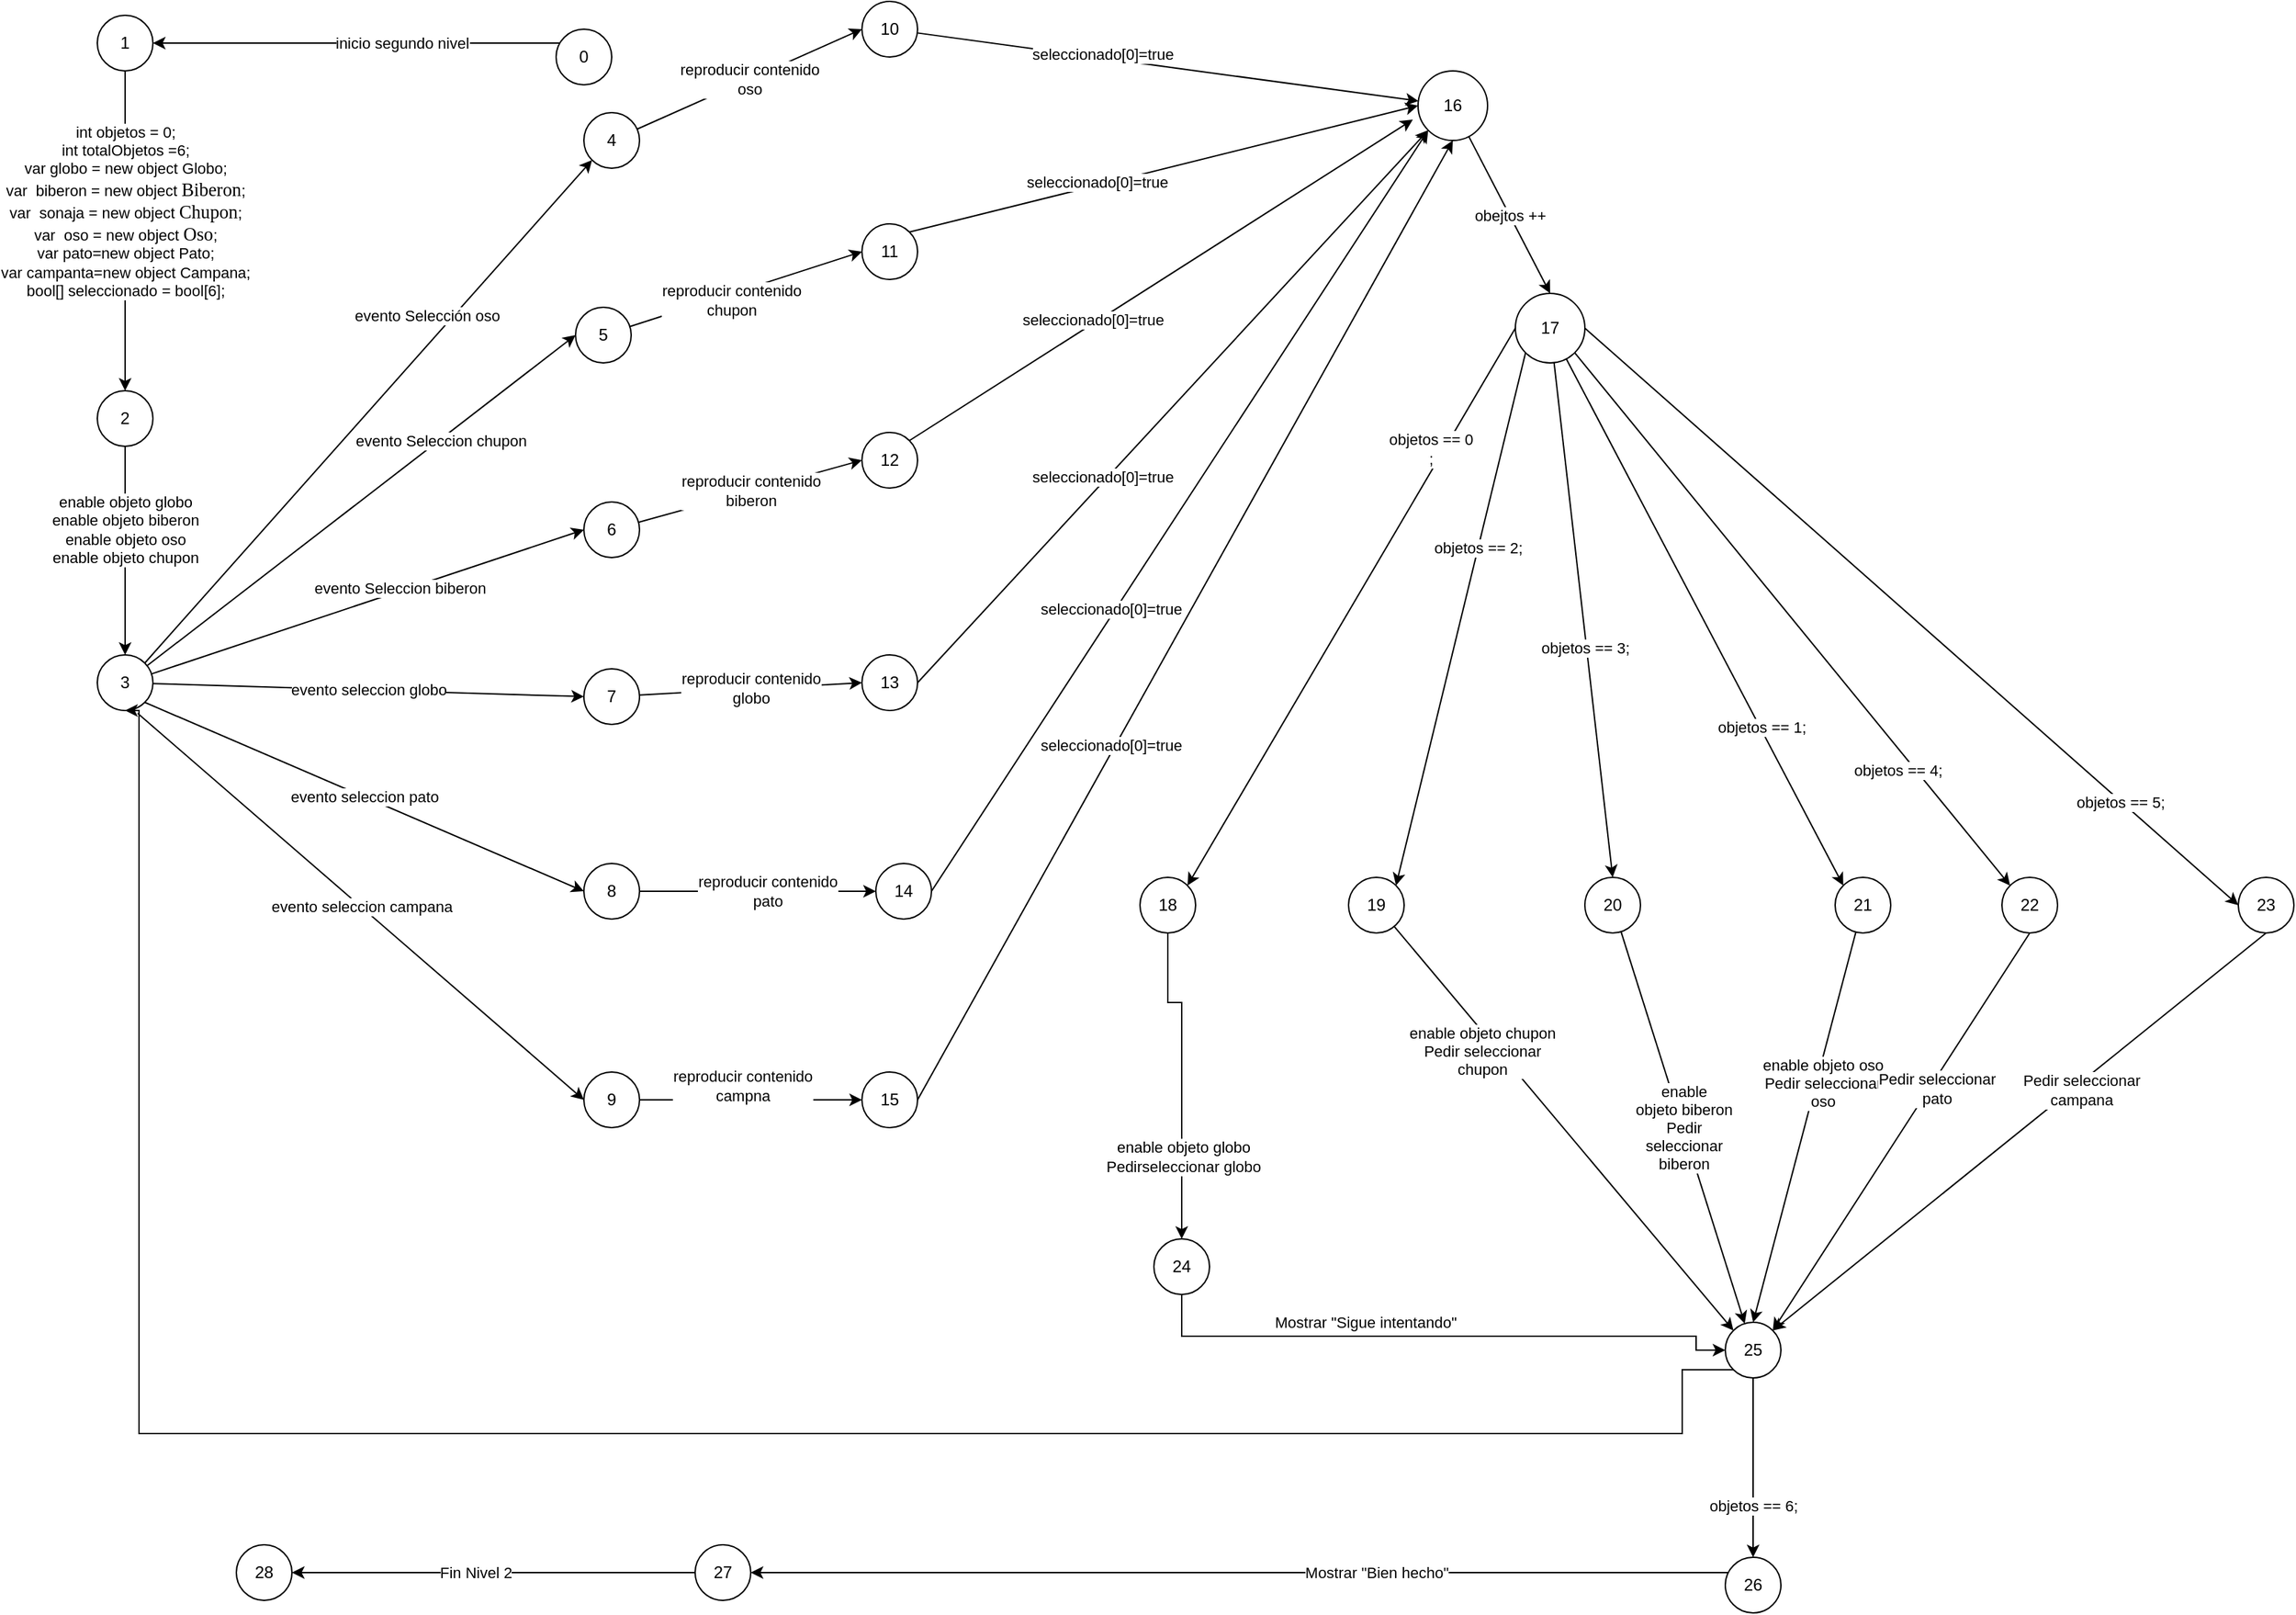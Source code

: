 <mxfile>
    <diagram id="CVBSpWrxWKY8yJDYZlBV" name="Page-1">
        <mxGraphModel dx="3221" dy="1032" grid="1" gridSize="10" guides="1" tooltips="1" connect="1" arrows="1" fold="1" page="1" pageScale="1" pageWidth="827" pageHeight="1169" math="0" shadow="0">
            <root>
                <mxCell id="0"/>
                <mxCell id="1" parent="0"/>
                <mxCell id="2" value="int objetos = 0;&lt;br&gt;int totalObjetos =6;&lt;br&gt;var globo = new object Globo;&lt;br&gt;var&amp;nbsp; biberon = new object&amp;nbsp;&lt;span id=&quot;docs-internal-guid-bed3e04a-7fff-10f9-2f48-ff0e256e0e4b&quot;&gt;&lt;span style=&quot;font-size: 10pt ; font-family: &amp;#34;times&amp;#34; , serif ; background-color: transparent ; vertical-align: baseline&quot;&gt;Biberon&lt;/span&gt;&lt;/span&gt;;&lt;br&gt;var&amp;nbsp; sonaja = new object &lt;font face=&quot;times, serif&quot;&gt;&lt;span style=&quot;font-size: 13.333px&quot;&gt;Chupon&lt;/span&gt;&lt;/font&gt;;&lt;br&gt;var&amp;nbsp; oso = new object&amp;nbsp;&lt;span id=&quot;docs-internal-guid-bed3e04a-7fff-10f9-2f48-ff0e256e0e4b&quot;&gt;&lt;span style=&quot;font-size: 10pt ; font-family: &amp;#34;times&amp;#34; , serif ; background-color: transparent ; vertical-align: baseline&quot;&gt;Oso&lt;/span&gt;&lt;/span&gt;;&lt;br&gt;var pato=new object Pato;&lt;br&gt;var campanta=new object Campana;&lt;br&gt;bool[] seleccionado = bool[6];" style="edgeStyle=orthogonalEdgeStyle;rounded=0;orthogonalLoop=1;jettySize=auto;html=1;entryX=0.5;entryY=0;entryDx=0;entryDy=0;exitX=0.5;exitY=1;exitDx=0;exitDy=0;" parent="1" source="3" target="5" edge="1">
                    <mxGeometry x="-0.129" relative="1" as="geometry">
                        <Array as="points">
                            <mxPoint x="70" y="120"/>
                            <mxPoint x="70" y="120"/>
                        </Array>
                        <mxPoint y="1" as="offset"/>
                    </mxGeometry>
                </mxCell>
                <mxCell id="3" value="1" style="ellipse;whiteSpace=wrap;html=1;aspect=fixed;" parent="1" vertex="1">
                    <mxGeometry x="50" y="20" width="40" height="40" as="geometry"/>
                </mxCell>
                <mxCell id="4" value="enable objeto globo&lt;br&gt;enable objeto biberon&lt;br&gt;enable objeto oso&lt;br&gt;enable objeto chupon" style="edgeStyle=orthogonalEdgeStyle;rounded=0;orthogonalLoop=1;jettySize=auto;html=1;" parent="1" source="5" target="10" edge="1">
                    <mxGeometry x="-0.2" relative="1" as="geometry">
                        <mxPoint as="offset"/>
                    </mxGeometry>
                </mxCell>
                <mxCell id="5" value="2" style="ellipse;whiteSpace=wrap;html=1;aspect=fixed;" parent="1" vertex="1">
                    <mxGeometry x="50" y="290" width="40" height="40" as="geometry"/>
                </mxCell>
                <mxCell id="6" value="evento Selección oso" style="rounded=0;orthogonalLoop=1;jettySize=auto;html=1;entryX=0;entryY=1;entryDx=0;entryDy=0;exitX=1;exitY=0;exitDx=0;exitDy=0;" parent="1" edge="1" target="12" source="10">
                    <mxGeometry x="0.329" y="14" relative="1" as="geometry">
                        <mxPoint x="137.432" y="390.195" as="sourcePoint"/>
                        <mxPoint x="280" y="310" as="targetPoint"/>
                        <mxPoint as="offset"/>
                    </mxGeometry>
                </mxCell>
                <mxCell id="7" value="evento Seleccion chupon" style="rounded=0;orthogonalLoop=1;jettySize=auto;html=1;entryX=0;entryY=0.5;entryDx=0;entryDy=0;" parent="1" source="10" target="40" edge="1">
                    <mxGeometry x="0.369" y="-1" relative="1" as="geometry">
                        <mxPoint as="offset"/>
                    </mxGeometry>
                </mxCell>
                <mxCell id="8" value="evento Seleccion biberon&amp;nbsp;" style="rounded=0;orthogonalLoop=1;jettySize=auto;html=1;entryX=0;entryY=0.5;entryDx=0;entryDy=0;" parent="1" source="10" target="14" edge="1">
                    <mxGeometry x="0.161" y="1" relative="1" as="geometry">
                        <mxPoint as="offset"/>
                    </mxGeometry>
                </mxCell>
                <mxCell id="9" value="evento seleccion globo" style="rounded=0;orthogonalLoop=1;jettySize=auto;html=1;entryX=0;entryY=0.5;entryDx=0;entryDy=0;" parent="1" source="10" target="17" edge="1">
                    <mxGeometry relative="1" as="geometry"/>
                </mxCell>
                <mxCell id="10" value="3" style="ellipse;whiteSpace=wrap;html=1;aspect=fixed;" parent="1" vertex="1">
                    <mxGeometry x="50" y="480" width="40" height="40" as="geometry"/>
                </mxCell>
                <mxCell id="11" value="reproducir contenido&lt;br&gt;oso" style="edgeStyle=none;rounded=0;orthogonalLoop=1;jettySize=auto;html=1;entryX=0;entryY=0.5;entryDx=0;entryDy=0;" parent="1" source="12" target="37" edge="1">
                    <mxGeometry relative="1" as="geometry"/>
                </mxCell>
                <mxCell id="12" value="4" style="ellipse;whiteSpace=wrap;html=1;aspect=fixed;" parent="1" vertex="1">
                    <mxGeometry x="400" y="90" width="40" height="40" as="geometry"/>
                </mxCell>
                <mxCell id="13" value="reproducir contenido&lt;br&gt;biberon" style="edgeStyle=none;rounded=0;orthogonalLoop=1;jettySize=auto;html=1;entryX=0;entryY=0.5;entryDx=0;entryDy=0;" parent="1" source="14" target="23" edge="1">
                    <mxGeometry relative="1" as="geometry"/>
                </mxCell>
                <mxCell id="14" value="6" style="ellipse;whiteSpace=wrap;html=1;aspect=fixed;" parent="1" vertex="1">
                    <mxGeometry x="400" y="370" width="40" height="40" as="geometry"/>
                </mxCell>
                <mxCell id="15" value="11" style="ellipse;whiteSpace=wrap;html=1;aspect=fixed;" parent="1" vertex="1">
                    <mxGeometry x="600" y="170" width="40" height="40" as="geometry"/>
                </mxCell>
                <mxCell id="16" value="reproducir contenido &lt;br&gt;globo" style="edgeStyle=none;rounded=0;orthogonalLoop=1;jettySize=auto;html=1;entryX=0;entryY=0.5;entryDx=0;entryDy=0;" parent="1" source="17" target="31" edge="1">
                    <mxGeometry relative="1" as="geometry"/>
                </mxCell>
                <mxCell id="17" value="7" style="ellipse;whiteSpace=wrap;html=1;aspect=fixed;" parent="1" vertex="1">
                    <mxGeometry x="400" y="490" width="40" height="40" as="geometry"/>
                </mxCell>
                <mxCell id="18" style="edgeStyle=none;rounded=0;orthogonalLoop=1;jettySize=auto;html=1;entryX=0.5;entryY=0;entryDx=0;entryDy=0;" parent="1" source="56" target="34" edge="1">
                    <mxGeometry relative="1" as="geometry"/>
                </mxCell>
                <mxCell id="19" value="enable objeto oso&lt;br&gt;Pedir seleccionar&lt;br&gt;oso" style="edgeLabel;html=1;align=center;verticalAlign=middle;resizable=0;points=[];" parent="18" vertex="1" connectable="0">
                    <mxGeometry x="-0.235" y="4" relative="1" as="geometry">
                        <mxPoint as="offset"/>
                    </mxGeometry>
                </mxCell>
                <mxCell id="20" value="enable objeto chupon&lt;br&gt;Pedir seleccionar&lt;br&gt;chupon" style="edgeStyle=none;rounded=0;orthogonalLoop=1;jettySize=auto;html=1;entryX=0;entryY=0;entryDx=0;entryDy=0;" parent="1" source="22" target="34" edge="1">
                    <mxGeometry x="-0.422" y="-9" relative="1" as="geometry">
                        <mxPoint as="offset"/>
                    </mxGeometry>
                </mxCell>
                <mxCell id="22" value="19" style="ellipse;whiteSpace=wrap;html=1;aspect=fixed;" parent="1" vertex="1">
                    <mxGeometry x="950" y="640" width="40" height="40" as="geometry"/>
                </mxCell>
                <mxCell id="23" value="12" style="ellipse;whiteSpace=wrap;html=1;aspect=fixed;" parent="1" vertex="1">
                    <mxGeometry x="600" y="320" width="40" height="40" as="geometry"/>
                </mxCell>
                <mxCell id="24" value="enable &lt;br&gt;objeto biberon&lt;br&gt;Pedir &lt;br&gt;seleccionar &lt;br&gt;biberon" style="edgeStyle=none;rounded=0;orthogonalLoop=1;jettySize=auto;html=1;" parent="1" source="25" target="34" edge="1">
                    <mxGeometry relative="1" as="geometry"/>
                </mxCell>
                <mxCell id="25" value="20" style="ellipse;whiteSpace=wrap;html=1;aspect=fixed;" parent="1" vertex="1">
                    <mxGeometry x="1120" y="640" width="40" height="40" as="geometry"/>
                </mxCell>
                <mxCell id="26" value="objetos == 1;" style="rounded=0;orthogonalLoop=1;jettySize=auto;html=1;entryX=0;entryY=0;entryDx=0;entryDy=0;" parent="1" source="30" target="56" edge="1">
                    <mxGeometry x="0.402" y="1" relative="1" as="geometry">
                        <mxPoint as="offset"/>
                    </mxGeometry>
                </mxCell>
                <mxCell id="27" value="objetos == 2;" style="edgeStyle=none;rounded=0;orthogonalLoop=1;jettySize=auto;html=1;entryX=1;entryY=0;entryDx=0;entryDy=0;exitX=0;exitY=1;exitDx=0;exitDy=0;" parent="1" source="30" target="22" edge="1">
                    <mxGeometry x="-0.267" relative="1" as="geometry">
                        <mxPoint as="offset"/>
                    </mxGeometry>
                </mxCell>
                <mxCell id="28" value="objetos == 3;" style="edgeStyle=none;rounded=0;orthogonalLoop=1;jettySize=auto;html=1;entryX=0.5;entryY=0;entryDx=0;entryDy=0;" parent="1" source="30" target="25" edge="1">
                    <mxGeometry x="0.107" y="-1" relative="1" as="geometry">
                        <mxPoint as="offset"/>
                    </mxGeometry>
                </mxCell>
                <mxCell id="30" value="17" style="ellipse;whiteSpace=wrap;html=1;aspect=fixed;" parent="1" vertex="1">
                    <mxGeometry x="1070" y="220" width="50" height="50" as="geometry"/>
                </mxCell>
                <mxCell id="31" value="13" style="ellipse;whiteSpace=wrap;html=1;aspect=fixed;" parent="1" vertex="1">
                    <mxGeometry x="600" y="480" width="40" height="40" as="geometry"/>
                </mxCell>
                <mxCell id="32" value="objetos == 6;" style="edgeStyle=orthogonalEdgeStyle;rounded=0;orthogonalLoop=1;jettySize=auto;html=1;entryX=0.5;entryY=0;entryDx=0;entryDy=0;" parent="1" source="34" target="47" edge="1">
                    <mxGeometry x="0.429" relative="1" as="geometry">
                        <mxPoint x="510" y="810" as="targetPoint"/>
                        <Array as="points">
                            <mxPoint x="1241" y="1120"/>
                        </Array>
                        <mxPoint as="offset"/>
                    </mxGeometry>
                </mxCell>
                <mxCell id="33" style="edgeStyle=orthogonalEdgeStyle;rounded=0;orthogonalLoop=1;jettySize=auto;html=1;entryX=0.5;entryY=1;entryDx=0;entryDy=0;exitX=0;exitY=1;exitDx=0;exitDy=0;" parent="1" source="34" target="10" edge="1">
                    <mxGeometry relative="1" as="geometry">
                        <Array as="points">
                            <mxPoint x="1190" y="994"/>
                            <mxPoint x="1190" y="1040"/>
                            <mxPoint x="80" y="1040"/>
                            <mxPoint x="80" y="520"/>
                        </Array>
                    </mxGeometry>
                </mxCell>
                <mxCell id="34" value="25" style="ellipse;whiteSpace=wrap;html=1;aspect=fixed;" parent="1" vertex="1">
                    <mxGeometry x="1221" y="960" width="40" height="40" as="geometry"/>
                </mxCell>
                <mxCell id="35" style="edgeStyle=none;rounded=0;orthogonalLoop=1;jettySize=auto;html=1;" parent="1" source="37" target="49" edge="1">
                    <mxGeometry relative="1" as="geometry"/>
                </mxCell>
                <mxCell id="36" value="seleccionado[0]=true" style="edgeLabel;html=1;align=center;verticalAlign=middle;resizable=0;points=[];" parent="35" vertex="1" connectable="0">
                    <mxGeometry x="-0.263" y="3" relative="1" as="geometry">
                        <mxPoint as="offset"/>
                    </mxGeometry>
                </mxCell>
                <mxCell id="37" value="10" style="ellipse;whiteSpace=wrap;html=1;aspect=fixed;" parent="1" vertex="1">
                    <mxGeometry x="600" y="10" width="40" height="40" as="geometry"/>
                </mxCell>
                <mxCell id="38" style="edgeStyle=none;rounded=0;orthogonalLoop=1;jettySize=auto;html=1;entryX=0;entryY=0.5;entryDx=0;entryDy=0;" parent="1" source="40" target="15" edge="1">
                    <mxGeometry relative="1" as="geometry"/>
                </mxCell>
                <mxCell id="39" value="reproducir contenido&lt;br&gt;chupon" style="edgeLabel;html=1;align=center;verticalAlign=middle;resizable=0;points=[];" parent="38" vertex="1" connectable="0">
                    <mxGeometry x="-0.292" y="1" relative="1" as="geometry">
                        <mxPoint x="14" y="1" as="offset"/>
                    </mxGeometry>
                </mxCell>
                <mxCell id="40" value="5" style="ellipse;whiteSpace=wrap;html=1;aspect=fixed;" parent="1" vertex="1">
                    <mxGeometry x="394" y="230" width="40" height="40" as="geometry"/>
                </mxCell>
                <mxCell id="41" value="" style="edgeStyle=orthogonalEdgeStyle;rounded=0;orthogonalLoop=1;jettySize=auto;html=1;entryX=1;entryY=0.5;entryDx=0;entryDy=0;" parent="1" source="43" target="3" edge="1">
                    <mxGeometry relative="1" as="geometry">
                        <mxPoint x="190" y="90" as="targetPoint"/>
                        <Array as="points">
                            <mxPoint x="400" y="40"/>
                        </Array>
                    </mxGeometry>
                </mxCell>
                <mxCell id="42" value="inicio segundo nivel" style="edgeLabel;html=1;align=center;verticalAlign=middle;resizable=0;points=[];" parent="41" vertex="1" connectable="0">
                    <mxGeometry x="-0.267" y="-1" relative="1" as="geometry">
                        <mxPoint x="-6" y="1" as="offset"/>
                    </mxGeometry>
                </mxCell>
                <mxCell id="43" value="0" style="ellipse;whiteSpace=wrap;html=1;aspect=fixed;" parent="1" vertex="1">
                    <mxGeometry x="380" y="30" width="40" height="40" as="geometry"/>
                </mxCell>
                <mxCell id="44" style="edgeStyle=orthogonalEdgeStyle;rounded=0;orthogonalLoop=1;jettySize=auto;html=1;exitX=0.5;exitY=1;exitDx=0;exitDy=0;" parent="1" source="40" target="40" edge="1">
                    <mxGeometry relative="1" as="geometry"/>
                </mxCell>
                <mxCell id="45" style="edgeStyle=orthogonalEdgeStyle;rounded=0;orthogonalLoop=1;jettySize=auto;html=1;" parent="1" source="47" target="63" edge="1">
                    <mxGeometry relative="1" as="geometry">
                        <Array as="points">
                            <mxPoint x="1150" y="1140"/>
                            <mxPoint x="1150" y="1140"/>
                        </Array>
                    </mxGeometry>
                </mxCell>
                <mxCell id="46" value="Mostrar &quot;Bien hecho&quot;" style="edgeLabel;html=1;align=center;verticalAlign=middle;resizable=0;points=[];" parent="45" vertex="1" connectable="0">
                    <mxGeometry x="-0.3" relative="1" as="geometry">
                        <mxPoint x="-7" as="offset"/>
                    </mxGeometry>
                </mxCell>
                <mxCell id="47" value="26" style="ellipse;whiteSpace=wrap;html=1;aspect=fixed;" parent="1" vertex="1">
                    <mxGeometry x="1221" y="1129" width="40" height="40" as="geometry"/>
                </mxCell>
                <mxCell id="48" value="obejtos ++" style="edgeStyle=none;rounded=0;orthogonalLoop=1;jettySize=auto;html=1;entryX=0.5;entryY=0;entryDx=0;entryDy=0;" parent="1" source="49" target="30" edge="1">
                    <mxGeometry relative="1" as="geometry"/>
                </mxCell>
                <mxCell id="49" value="16" style="ellipse;whiteSpace=wrap;html=1;aspect=fixed;" parent="1" vertex="1">
                    <mxGeometry x="1000" y="60" width="50" height="50" as="geometry"/>
                </mxCell>
                <mxCell id="50" style="edgeStyle=none;rounded=0;orthogonalLoop=1;jettySize=auto;html=1;exitX=1;exitY=0;exitDx=0;exitDy=0;entryX=0;entryY=0.5;entryDx=0;entryDy=0;" parent="1" source="15" target="49" edge="1">
                    <mxGeometry relative="1" as="geometry">
                        <mxPoint x="497.738" y="329.239" as="sourcePoint"/>
                        <mxPoint x="660" y="421" as="targetPoint"/>
                    </mxGeometry>
                </mxCell>
                <mxCell id="51" value="seleccionado[0]=true" style="edgeLabel;html=1;align=center;verticalAlign=middle;resizable=0;points=[];" parent="50" vertex="1" connectable="0">
                    <mxGeometry x="-0.263" y="3" relative="1" as="geometry">
                        <mxPoint as="offset"/>
                    </mxGeometry>
                </mxCell>
                <mxCell id="52" style="edgeStyle=none;rounded=0;orthogonalLoop=1;jettySize=auto;html=1;exitX=1;exitY=0;exitDx=0;exitDy=0;entryX=-0.075;entryY=0.7;entryDx=0;entryDy=0;entryPerimeter=0;" parent="1" source="23" target="49" edge="1">
                    <mxGeometry relative="1" as="geometry">
                        <mxPoint x="507.738" y="339.239" as="sourcePoint"/>
                        <mxPoint x="658" y="418" as="targetPoint"/>
                    </mxGeometry>
                </mxCell>
                <mxCell id="53" value="seleccionado[0]=true" style="edgeLabel;html=1;align=center;verticalAlign=middle;resizable=0;points=[];" parent="52" vertex="1" connectable="0">
                    <mxGeometry x="-0.263" y="3" relative="1" as="geometry">
                        <mxPoint as="offset"/>
                    </mxGeometry>
                </mxCell>
                <mxCell id="54" style="edgeStyle=none;rounded=0;orthogonalLoop=1;jettySize=auto;html=1;exitX=1;exitY=0.5;exitDx=0;exitDy=0;entryX=0;entryY=1;entryDx=0;entryDy=0;" parent="1" source="31" target="49" edge="1">
                    <mxGeometry relative="1" as="geometry">
                        <mxPoint x="517.738" y="349.239" as="sourcePoint"/>
                        <mxPoint x="692.283" y="440.72" as="targetPoint"/>
                    </mxGeometry>
                </mxCell>
                <mxCell id="55" value="seleccionado[0]=true" style="edgeLabel;html=1;align=center;verticalAlign=middle;resizable=0;points=[];" parent="54" vertex="1" connectable="0">
                    <mxGeometry x="-0.263" y="3" relative="1" as="geometry">
                        <mxPoint as="offset"/>
                    </mxGeometry>
                </mxCell>
                <mxCell id="56" value="21" style="ellipse;whiteSpace=wrap;html=1;aspect=fixed;" parent="1" vertex="1">
                    <mxGeometry x="1300" y="640" width="40" height="40" as="geometry"/>
                </mxCell>
                <mxCell id="57" value="enable objeto globo&lt;br&gt;Pedirseleccionar globo" style="edgeStyle=orthogonalEdgeStyle;rounded=0;orthogonalLoop=1;jettySize=auto;html=1;entryX=0.5;entryY=0;entryDx=0;entryDy=0;exitX=0.5;exitY=1;exitDx=0;exitDy=0;" parent="1" source="58" target="60" edge="1">
                    <mxGeometry x="0.485" relative="1" as="geometry">
                        <mxPoint x="1" as="offset"/>
                        <mxPoint x="840" y="730" as="sourcePoint"/>
                        <mxPoint x="990" y="1000" as="targetPoint"/>
                        <Array as="points">
                            <mxPoint x="820" y="730"/>
                            <mxPoint x="830" y="730"/>
                        </Array>
                    </mxGeometry>
                </mxCell>
                <mxCell id="58" value="18" style="ellipse;whiteSpace=wrap;html=1;aspect=fixed;" parent="1" vertex="1">
                    <mxGeometry x="800" y="640" width="40" height="40" as="geometry"/>
                </mxCell>
                <mxCell id="59" value="Mostrar &quot;Sigue intentando&quot;" style="edgeStyle=orthogonalEdgeStyle;rounded=0;orthogonalLoop=1;jettySize=auto;html=1;entryX=0;entryY=0.5;entryDx=0;entryDy=0;" parent="1" source="60" target="34" edge="1">
                    <mxGeometry x="-0.25" y="10" relative="1" as="geometry">
                        <mxPoint x="650" y="710" as="targetPoint"/>
                        <Array as="points">
                            <mxPoint x="830" y="970"/>
                            <mxPoint x="1200" y="970"/>
                            <mxPoint x="1200" y="980"/>
                        </Array>
                        <mxPoint as="offset"/>
                    </mxGeometry>
                </mxCell>
                <mxCell id="60" value="24" style="ellipse;whiteSpace=wrap;html=1;aspect=fixed;" parent="1" vertex="1">
                    <mxGeometry x="810" y="900" width="40" height="40" as="geometry"/>
                </mxCell>
                <mxCell id="61" style="edgeStyle=orthogonalEdgeStyle;rounded=0;orthogonalLoop=1;jettySize=auto;html=1;entryX=1;entryY=0.5;entryDx=0;entryDy=0;" parent="1" source="63" target="64" edge="1">
                    <mxGeometry relative="1" as="geometry"/>
                </mxCell>
                <mxCell id="62" value="Fin Nivel 2" style="edgeLabel;html=1;align=center;verticalAlign=middle;resizable=0;points=[];" parent="61" vertex="1" connectable="0">
                    <mxGeometry x="0.222" y="-2" relative="1" as="geometry">
                        <mxPoint x="19" y="2" as="offset"/>
                    </mxGeometry>
                </mxCell>
                <mxCell id="63" value="27" style="ellipse;whiteSpace=wrap;html=1;aspect=fixed;" parent="1" vertex="1">
                    <mxGeometry x="480" y="1120" width="40" height="40" as="geometry"/>
                </mxCell>
                <mxCell id="64" value="28" style="ellipse;whiteSpace=wrap;html=1;aspect=fixed;" parent="1" vertex="1">
                    <mxGeometry x="150" y="1120" width="40" height="40" as="geometry"/>
                </mxCell>
                <mxCell id="65" value="8" style="ellipse;whiteSpace=wrap;html=1;aspect=fixed;" vertex="1" parent="1">
                    <mxGeometry x="400" y="630" width="40" height="40" as="geometry"/>
                </mxCell>
                <mxCell id="66" value="9" style="ellipse;whiteSpace=wrap;html=1;aspect=fixed;" vertex="1" parent="1">
                    <mxGeometry x="400" y="780" width="40" height="40" as="geometry"/>
                </mxCell>
                <mxCell id="68" value="evento seleccion pato" style="rounded=0;orthogonalLoop=1;jettySize=auto;html=1;entryX=0;entryY=0.5;entryDx=0;entryDy=0;exitX=1;exitY=1;exitDx=0;exitDy=0;" edge="1" parent="1" source="10" target="65">
                    <mxGeometry relative="1" as="geometry">
                        <mxPoint x="80" y="410" as="sourcePoint"/>
                        <mxPoint x="273.36" y="608.91" as="targetPoint"/>
                    </mxGeometry>
                </mxCell>
                <mxCell id="69" value="evento seleccion campana" style="rounded=0;orthogonalLoop=1;jettySize=auto;html=1;entryX=0;entryY=0.5;entryDx=0;entryDy=0;exitX=0.725;exitY=1.05;exitDx=0;exitDy=0;exitPerimeter=0;" edge="1" parent="1" source="10" target="66">
                    <mxGeometry relative="1" as="geometry">
                        <mxPoint x="100.001" y="560.004" as="sourcePoint"/>
                        <mxPoint x="263.36" y="668.91" as="targetPoint"/>
                    </mxGeometry>
                </mxCell>
                <mxCell id="70" value="reproducir contenido &lt;br&gt;pato" style="edgeStyle=none;rounded=0;orthogonalLoop=1;jettySize=auto;html=1;exitX=1;exitY=0.5;exitDx=0;exitDy=0;entryX=0;entryY=0.5;entryDx=0;entryDy=0;" edge="1" parent="1" source="65" target="72">
                    <mxGeometry x="0.077" relative="1" as="geometry">
                        <mxPoint x="330" y="579.5" as="sourcePoint"/>
                        <mxPoint x="440" y="580" as="targetPoint"/>
                        <mxPoint as="offset"/>
                    </mxGeometry>
                </mxCell>
                <mxCell id="71" value="reproducir contenido &lt;br&gt;campna" style="edgeStyle=none;rounded=0;orthogonalLoop=1;jettySize=auto;html=1;exitX=1;exitY=0.5;exitDx=0;exitDy=0;entryX=0;entryY=0.5;entryDx=0;entryDy=0;" edge="1" parent="1" source="66" target="73">
                    <mxGeometry x="-0.077" y="10" relative="1" as="geometry">
                        <mxPoint x="330" y="649.5" as="sourcePoint"/>
                        <mxPoint x="440" y="650" as="targetPoint"/>
                        <mxPoint as="offset"/>
                    </mxGeometry>
                </mxCell>
                <mxCell id="72" value="14" style="ellipse;whiteSpace=wrap;html=1;aspect=fixed;" vertex="1" parent="1">
                    <mxGeometry x="610" y="630" width="40" height="40" as="geometry"/>
                </mxCell>
                <mxCell id="73" value="15" style="ellipse;whiteSpace=wrap;html=1;aspect=fixed;" vertex="1" parent="1">
                    <mxGeometry x="600" y="780" width="40" height="40" as="geometry"/>
                </mxCell>
                <mxCell id="81" style="edgeStyle=none;rounded=0;orthogonalLoop=1;jettySize=auto;html=1;exitX=1;exitY=0.5;exitDx=0;exitDy=0;entryX=0;entryY=1;entryDx=0;entryDy=0;" edge="1" parent="1" source="72" target="49">
                    <mxGeometry relative="1" as="geometry">
                        <mxPoint x="530" y="507.93" as="sourcePoint"/>
                        <mxPoint x="1020" y="110" as="targetPoint"/>
                    </mxGeometry>
                </mxCell>
                <mxCell id="82" value="seleccionado[0]=true" style="edgeLabel;html=1;align=center;verticalAlign=middle;resizable=0;points=[];" vertex="1" connectable="0" parent="81">
                    <mxGeometry x="-0.263" y="3" relative="1" as="geometry">
                        <mxPoint as="offset"/>
                    </mxGeometry>
                </mxCell>
                <mxCell id="83" style="edgeStyle=none;rounded=0;orthogonalLoop=1;jettySize=auto;html=1;exitX=1;exitY=0.5;exitDx=0;exitDy=0;entryX=0.5;entryY=1;entryDx=0;entryDy=0;" edge="1" parent="1" source="73" target="49">
                    <mxGeometry relative="1" as="geometry">
                        <mxPoint x="510" y="590" as="sourcePoint"/>
                        <mxPoint x="1030" y="200" as="targetPoint"/>
                    </mxGeometry>
                </mxCell>
                <mxCell id="84" value="seleccionado[0]=true" style="edgeLabel;html=1;align=center;verticalAlign=middle;resizable=0;points=[];" vertex="1" connectable="0" parent="83">
                    <mxGeometry x="-0.263" y="3" relative="1" as="geometry">
                        <mxPoint as="offset"/>
                    </mxGeometry>
                </mxCell>
                <mxCell id="86" value="objetos == 0&lt;br&gt;;" style="edgeStyle=none;rounded=0;orthogonalLoop=1;jettySize=auto;html=1;entryX=1;entryY=0;entryDx=0;entryDy=0;exitX=0;exitY=0.5;exitDx=0;exitDy=0;" edge="1" parent="1" source="30" target="58">
                    <mxGeometry x="-0.544" y="-8" relative="1" as="geometry">
                        <mxPoint x="951.7" y="530.003" as="sourcePoint"/>
                        <mxPoint x="920.002" y="676.298" as="targetPoint"/>
                        <mxPoint as="offset"/>
                    </mxGeometry>
                </mxCell>
                <mxCell id="87" value="objetos == 4;" style="rounded=0;orthogonalLoop=1;jettySize=auto;html=1;entryX=0;entryY=0;entryDx=0;entryDy=0;exitX=1;exitY=1;exitDx=0;exitDy=0;" edge="1" parent="1" source="30" target="89">
                    <mxGeometry x="0.535" y="-10" relative="1" as="geometry">
                        <mxPoint x="1250.004" y="489.997" as="sourcePoint"/>
                        <mxPoint x="1451.048" y="672.418" as="targetPoint"/>
                        <mxPoint as="offset"/>
                    </mxGeometry>
                </mxCell>
                <mxCell id="88" value="objetos == 5;" style="rounded=0;orthogonalLoop=1;jettySize=auto;html=1;entryX=0;entryY=0.5;entryDx=0;entryDy=0;exitX=1;exitY=0.5;exitDx=0;exitDy=0;" edge="1" parent="1" source="30" target="90">
                    <mxGeometry x="0.64" y="-1" relative="1" as="geometry">
                        <mxPoint x="1280.004" y="479.997" as="sourcePoint"/>
                        <mxPoint x="1525.858" y="635.858" as="targetPoint"/>
                        <mxPoint as="offset"/>
                    </mxGeometry>
                </mxCell>
                <mxCell id="89" value="22" style="ellipse;whiteSpace=wrap;html=1;aspect=fixed;" vertex="1" parent="1">
                    <mxGeometry x="1420" y="640" width="40" height="40" as="geometry"/>
                </mxCell>
                <mxCell id="90" value="23" style="ellipse;whiteSpace=wrap;html=1;aspect=fixed;" vertex="1" parent="1">
                    <mxGeometry x="1590" y="640" width="40" height="40" as="geometry"/>
                </mxCell>
                <mxCell id="93" style="edgeStyle=orthogonalEdgeStyle;rounded=0;orthogonalLoop=1;jettySize=auto;html=1;exitX=0.5;exitY=1;exitDx=0;exitDy=0;" edge="1" parent="1" source="72" target="72">
                    <mxGeometry relative="1" as="geometry"/>
                </mxCell>
                <mxCell id="94" style="edgeStyle=none;rounded=0;orthogonalLoop=1;jettySize=auto;html=1;entryX=1;entryY=0;entryDx=0;entryDy=0;exitX=0.5;exitY=1;exitDx=0;exitDy=0;" edge="1" parent="1" source="89" target="34">
                    <mxGeometry relative="1" as="geometry">
                        <mxPoint x="1480" y="680" as="sourcePoint"/>
                        <mxPoint x="1410" y="1020" as="targetPoint"/>
                    </mxGeometry>
                </mxCell>
                <mxCell id="95" value="Pedir seleccionar&lt;br&gt;pato" style="edgeLabel;html=1;align=center;verticalAlign=middle;resizable=0;points=[];" vertex="1" connectable="0" parent="94">
                    <mxGeometry x="-0.235" y="4" relative="1" as="geometry">
                        <mxPoint as="offset"/>
                    </mxGeometry>
                </mxCell>
                <mxCell id="96" style="edgeStyle=none;rounded=0;orthogonalLoop=1;jettySize=auto;html=1;exitX=0.5;exitY=1;exitDx=0;exitDy=0;entryX=1;entryY=0;entryDx=0;entryDy=0;" edge="1" parent="1" source="90" target="34">
                    <mxGeometry relative="1" as="geometry">
                        <mxPoint x="1539.458" y="839.998" as="sourcePoint"/>
                        <mxPoint x="1640" y="1030" as="targetPoint"/>
                    </mxGeometry>
                </mxCell>
                <mxCell id="97" value="Pedir seleccionar&lt;br&gt;campana" style="edgeLabel;html=1;align=center;verticalAlign=middle;resizable=0;points=[];" vertex="1" connectable="0" parent="96">
                    <mxGeometry x="-0.235" y="4" relative="1" as="geometry">
                        <mxPoint as="offset"/>
                    </mxGeometry>
                </mxCell>
            </root>
        </mxGraphModel>
    </diagram>
</mxfile>